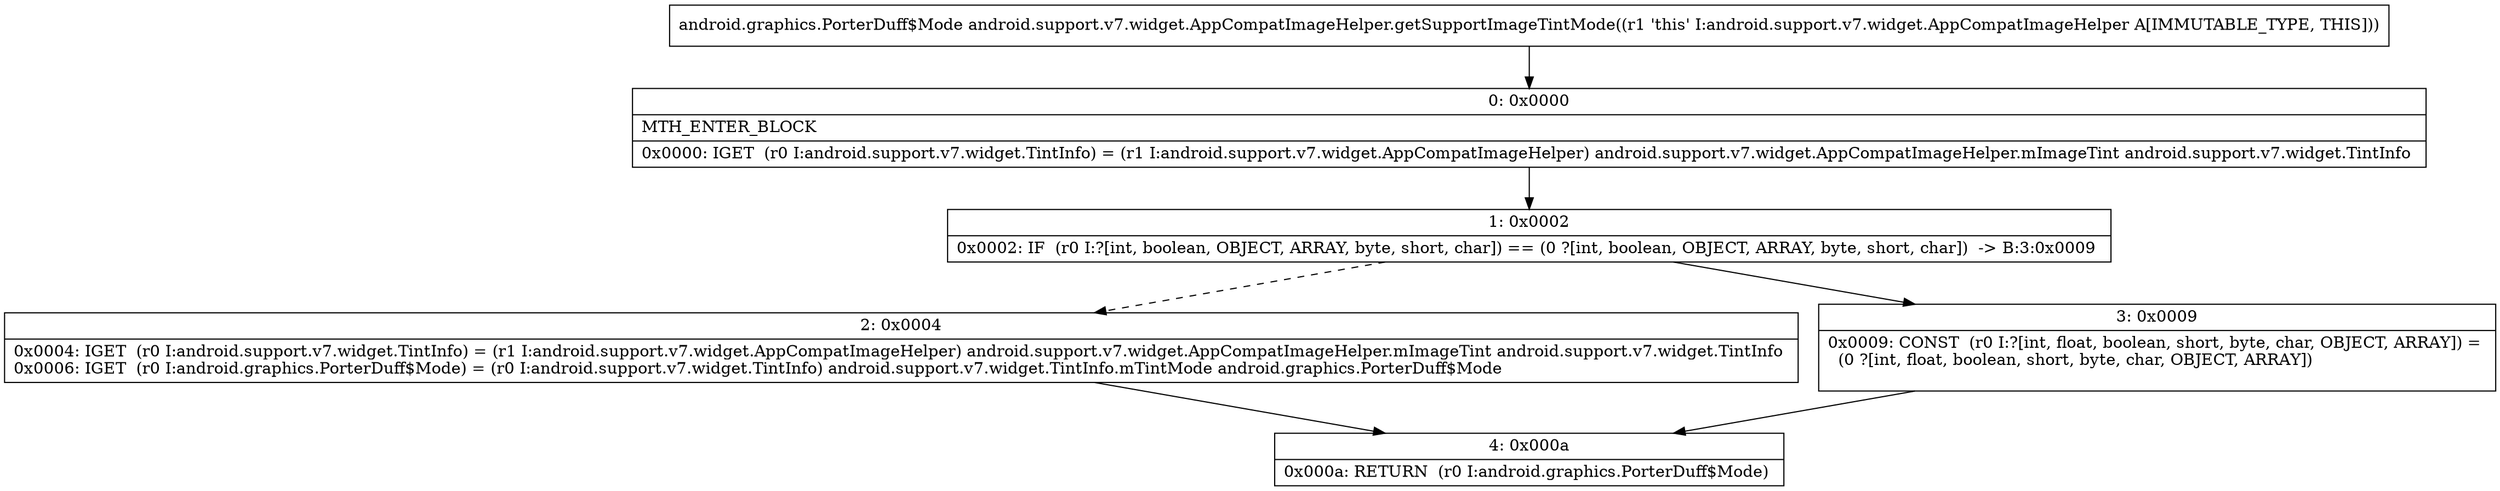digraph "CFG forandroid.support.v7.widget.AppCompatImageHelper.getSupportImageTintMode()Landroid\/graphics\/PorterDuff$Mode;" {
Node_0 [shape=record,label="{0\:\ 0x0000|MTH_ENTER_BLOCK\l|0x0000: IGET  (r0 I:android.support.v7.widget.TintInfo) = (r1 I:android.support.v7.widget.AppCompatImageHelper) android.support.v7.widget.AppCompatImageHelper.mImageTint android.support.v7.widget.TintInfo \l}"];
Node_1 [shape=record,label="{1\:\ 0x0002|0x0002: IF  (r0 I:?[int, boolean, OBJECT, ARRAY, byte, short, char]) == (0 ?[int, boolean, OBJECT, ARRAY, byte, short, char])  \-\> B:3:0x0009 \l}"];
Node_2 [shape=record,label="{2\:\ 0x0004|0x0004: IGET  (r0 I:android.support.v7.widget.TintInfo) = (r1 I:android.support.v7.widget.AppCompatImageHelper) android.support.v7.widget.AppCompatImageHelper.mImageTint android.support.v7.widget.TintInfo \l0x0006: IGET  (r0 I:android.graphics.PorterDuff$Mode) = (r0 I:android.support.v7.widget.TintInfo) android.support.v7.widget.TintInfo.mTintMode android.graphics.PorterDuff$Mode \l}"];
Node_3 [shape=record,label="{3\:\ 0x0009|0x0009: CONST  (r0 I:?[int, float, boolean, short, byte, char, OBJECT, ARRAY]) = \l  (0 ?[int, float, boolean, short, byte, char, OBJECT, ARRAY])\l \l}"];
Node_4 [shape=record,label="{4\:\ 0x000a|0x000a: RETURN  (r0 I:android.graphics.PorterDuff$Mode) \l}"];
MethodNode[shape=record,label="{android.graphics.PorterDuff$Mode android.support.v7.widget.AppCompatImageHelper.getSupportImageTintMode((r1 'this' I:android.support.v7.widget.AppCompatImageHelper A[IMMUTABLE_TYPE, THIS])) }"];
MethodNode -> Node_0;
Node_0 -> Node_1;
Node_1 -> Node_2[style=dashed];
Node_1 -> Node_3;
Node_2 -> Node_4;
Node_3 -> Node_4;
}

